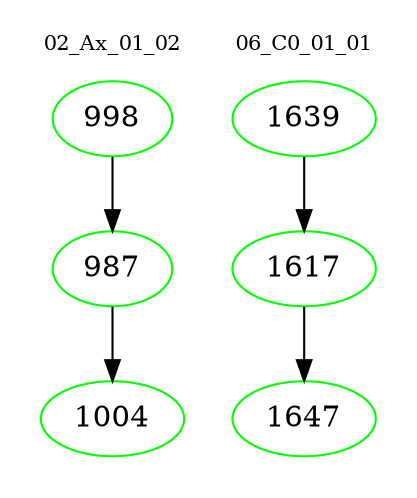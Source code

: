 digraph{
subgraph cluster_0 {
color = white
label = "02_Ax_01_02";
fontsize=10;
T0_998 [label="998", color="green"]
T0_998 -> T0_987 [color="black"]
T0_987 [label="987", color="green"]
T0_987 -> T0_1004 [color="black"]
T0_1004 [label="1004", color="green"]
}
subgraph cluster_1 {
color = white
label = "06_C0_01_01";
fontsize=10;
T1_1639 [label="1639", color="green"]
T1_1639 -> T1_1617 [color="black"]
T1_1617 [label="1617", color="green"]
T1_1617 -> T1_1647 [color="black"]
T1_1647 [label="1647", color="green"]
}
}
